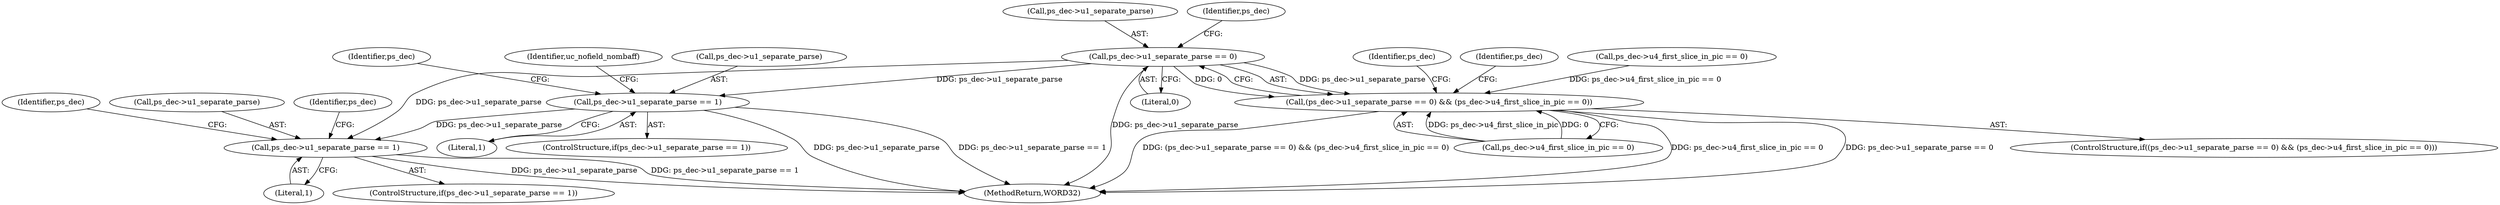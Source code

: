 digraph "0_Android_0b23c81c3dd9ec38f7e6806a3955fed1925541a0_2@pointer" {
"1001293" [label="(Call,ps_dec->u1_separate_parse == 0)"];
"1001292" [label="(Call,(ps_dec->u1_separate_parse == 0) && (ps_dec->u4_first_slice_in_pic == 0))"];
"1001701" [label="(Call,ps_dec->u1_separate_parse == 1)"];
"1002117" [label="(Call,ps_dec->u1_separate_parse == 1)"];
"1001710" [label="(Identifier,ps_dec)"];
"1002138" [label="(Identifier,ps_dec)"];
"1001777" [label="(Identifier,uc_nofield_nombaff)"];
"1002619" [label="(MethodReturn,WORD32)"];
"1001294" [label="(Call,ps_dec->u1_separate_parse)"];
"1002121" [label="(Literal,1)"];
"1002118" [label="(Call,ps_dec->u1_separate_parse)"];
"1002125" [label="(Identifier,ps_dec)"];
"1001300" [label="(Identifier,ps_dec)"];
"1001705" [label="(Literal,1)"];
"1001291" [label="(ControlStructure,if((ps_dec->u1_separate_parse == 0) && (ps_dec->u4_first_slice_in_pic == 0)))"];
"1001298" [label="(Call,ps_dec->u4_first_slice_in_pic == 0)"];
"1001277" [label="(Call,ps_dec->u4_first_slice_in_pic == 0)"];
"1001701" [label="(Call,ps_dec->u1_separate_parse == 1)"];
"1001700" [label="(ControlStructure,if(ps_dec->u1_separate_parse == 1))"];
"1002116" [label="(ControlStructure,if(ps_dec->u1_separate_parse == 1))"];
"1001292" [label="(Call,(ps_dec->u1_separate_parse == 0) && (ps_dec->u4_first_slice_in_pic == 0))"];
"1001702" [label="(Call,ps_dec->u1_separate_parse)"];
"1001293" [label="(Call,ps_dec->u1_separate_parse == 0)"];
"1001297" [label="(Literal,0)"];
"1001310" [label="(Identifier,ps_dec)"];
"1001306" [label="(Identifier,ps_dec)"];
"1002117" [label="(Call,ps_dec->u1_separate_parse == 1)"];
"1001293" -> "1001292"  [label="AST: "];
"1001293" -> "1001297"  [label="CFG: "];
"1001294" -> "1001293"  [label="AST: "];
"1001297" -> "1001293"  [label="AST: "];
"1001300" -> "1001293"  [label="CFG: "];
"1001292" -> "1001293"  [label="CFG: "];
"1001293" -> "1002619"  [label="DDG: ps_dec->u1_separate_parse"];
"1001293" -> "1001292"  [label="DDG: ps_dec->u1_separate_parse"];
"1001293" -> "1001292"  [label="DDG: 0"];
"1001293" -> "1001701"  [label="DDG: ps_dec->u1_separate_parse"];
"1001293" -> "1002117"  [label="DDG: ps_dec->u1_separate_parse"];
"1001292" -> "1001291"  [label="AST: "];
"1001292" -> "1001298"  [label="CFG: "];
"1001298" -> "1001292"  [label="AST: "];
"1001306" -> "1001292"  [label="CFG: "];
"1001310" -> "1001292"  [label="CFG: "];
"1001292" -> "1002619"  [label="DDG: ps_dec->u1_separate_parse == 0"];
"1001292" -> "1002619"  [label="DDG: (ps_dec->u1_separate_parse == 0) && (ps_dec->u4_first_slice_in_pic == 0)"];
"1001292" -> "1002619"  [label="DDG: ps_dec->u4_first_slice_in_pic == 0"];
"1001277" -> "1001292"  [label="DDG: ps_dec->u4_first_slice_in_pic == 0"];
"1001298" -> "1001292"  [label="DDG: ps_dec->u4_first_slice_in_pic"];
"1001298" -> "1001292"  [label="DDG: 0"];
"1001701" -> "1001700"  [label="AST: "];
"1001701" -> "1001705"  [label="CFG: "];
"1001702" -> "1001701"  [label="AST: "];
"1001705" -> "1001701"  [label="AST: "];
"1001710" -> "1001701"  [label="CFG: "];
"1001777" -> "1001701"  [label="CFG: "];
"1001701" -> "1002619"  [label="DDG: ps_dec->u1_separate_parse"];
"1001701" -> "1002619"  [label="DDG: ps_dec->u1_separate_parse == 1"];
"1001701" -> "1002117"  [label="DDG: ps_dec->u1_separate_parse"];
"1002117" -> "1002116"  [label="AST: "];
"1002117" -> "1002121"  [label="CFG: "];
"1002118" -> "1002117"  [label="AST: "];
"1002121" -> "1002117"  [label="AST: "];
"1002125" -> "1002117"  [label="CFG: "];
"1002138" -> "1002117"  [label="CFG: "];
"1002117" -> "1002619"  [label="DDG: ps_dec->u1_separate_parse"];
"1002117" -> "1002619"  [label="DDG: ps_dec->u1_separate_parse == 1"];
}
